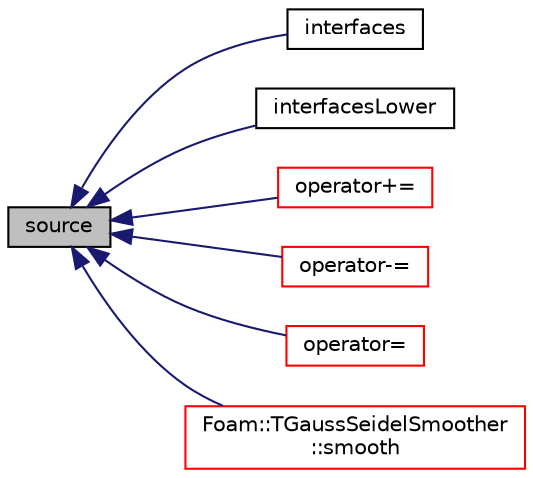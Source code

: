 digraph "source"
{
  bgcolor="transparent";
  edge [fontname="Helvetica",fontsize="10",labelfontname="Helvetica",labelfontsize="10"];
  node [fontname="Helvetica",fontsize="10",shape=record];
  rankdir="LR";
  Node405 [label="source",height=0.2,width=0.4,color="black", fillcolor="grey75", style="filled", fontcolor="black"];
  Node405 -> Node406 [dir="back",color="midnightblue",fontsize="10",style="solid",fontname="Helvetica"];
  Node406 [label="interfaces",height=0.2,width=0.4,color="black",URL="$a28105.html#a3bc837bc8fa422e71f82026c5c2eeccb",tooltip="Return interfaces. "];
  Node405 -> Node407 [dir="back",color="midnightblue",fontsize="10",style="solid",fontname="Helvetica"];
  Node407 [label="interfacesLower",height=0.2,width=0.4,color="black",URL="$a28105.html#a8bdc243b4fb8710b30d82f14dcae1e1c"];
  Node405 -> Node408 [dir="back",color="midnightblue",fontsize="10",style="solid",fontname="Helvetica"];
  Node408 [label="operator+=",height=0.2,width=0.4,color="red",URL="$a28105.html#a67cb5e721083def89a8775562081caeb"];
  Node405 -> Node410 [dir="back",color="midnightblue",fontsize="10",style="solid",fontname="Helvetica"];
  Node410 [label="operator-=",height=0.2,width=0.4,color="red",URL="$a28105.html#ade231ee3b05d977629dbaeeb2c538dae"];
  Node405 -> Node414 [dir="back",color="midnightblue",fontsize="10",style="solid",fontname="Helvetica"];
  Node414 [label="operator=",height=0.2,width=0.4,color="red",URL="$a28105.html#a855e48a9b4e9d4ea44f93b8120b41905"];
  Node405 -> Node415 [dir="back",color="midnightblue",fontsize="10",style="solid",fontname="Helvetica"];
  Node415 [label="Foam::TGaussSeidelSmoother\l::smooth",height=0.2,width=0.4,color="red",URL="$a28141.html#a2727a700fb0cafd8fb6b7e04f558fca7",tooltip="Smooth for the given number of sweeps. "];
}
